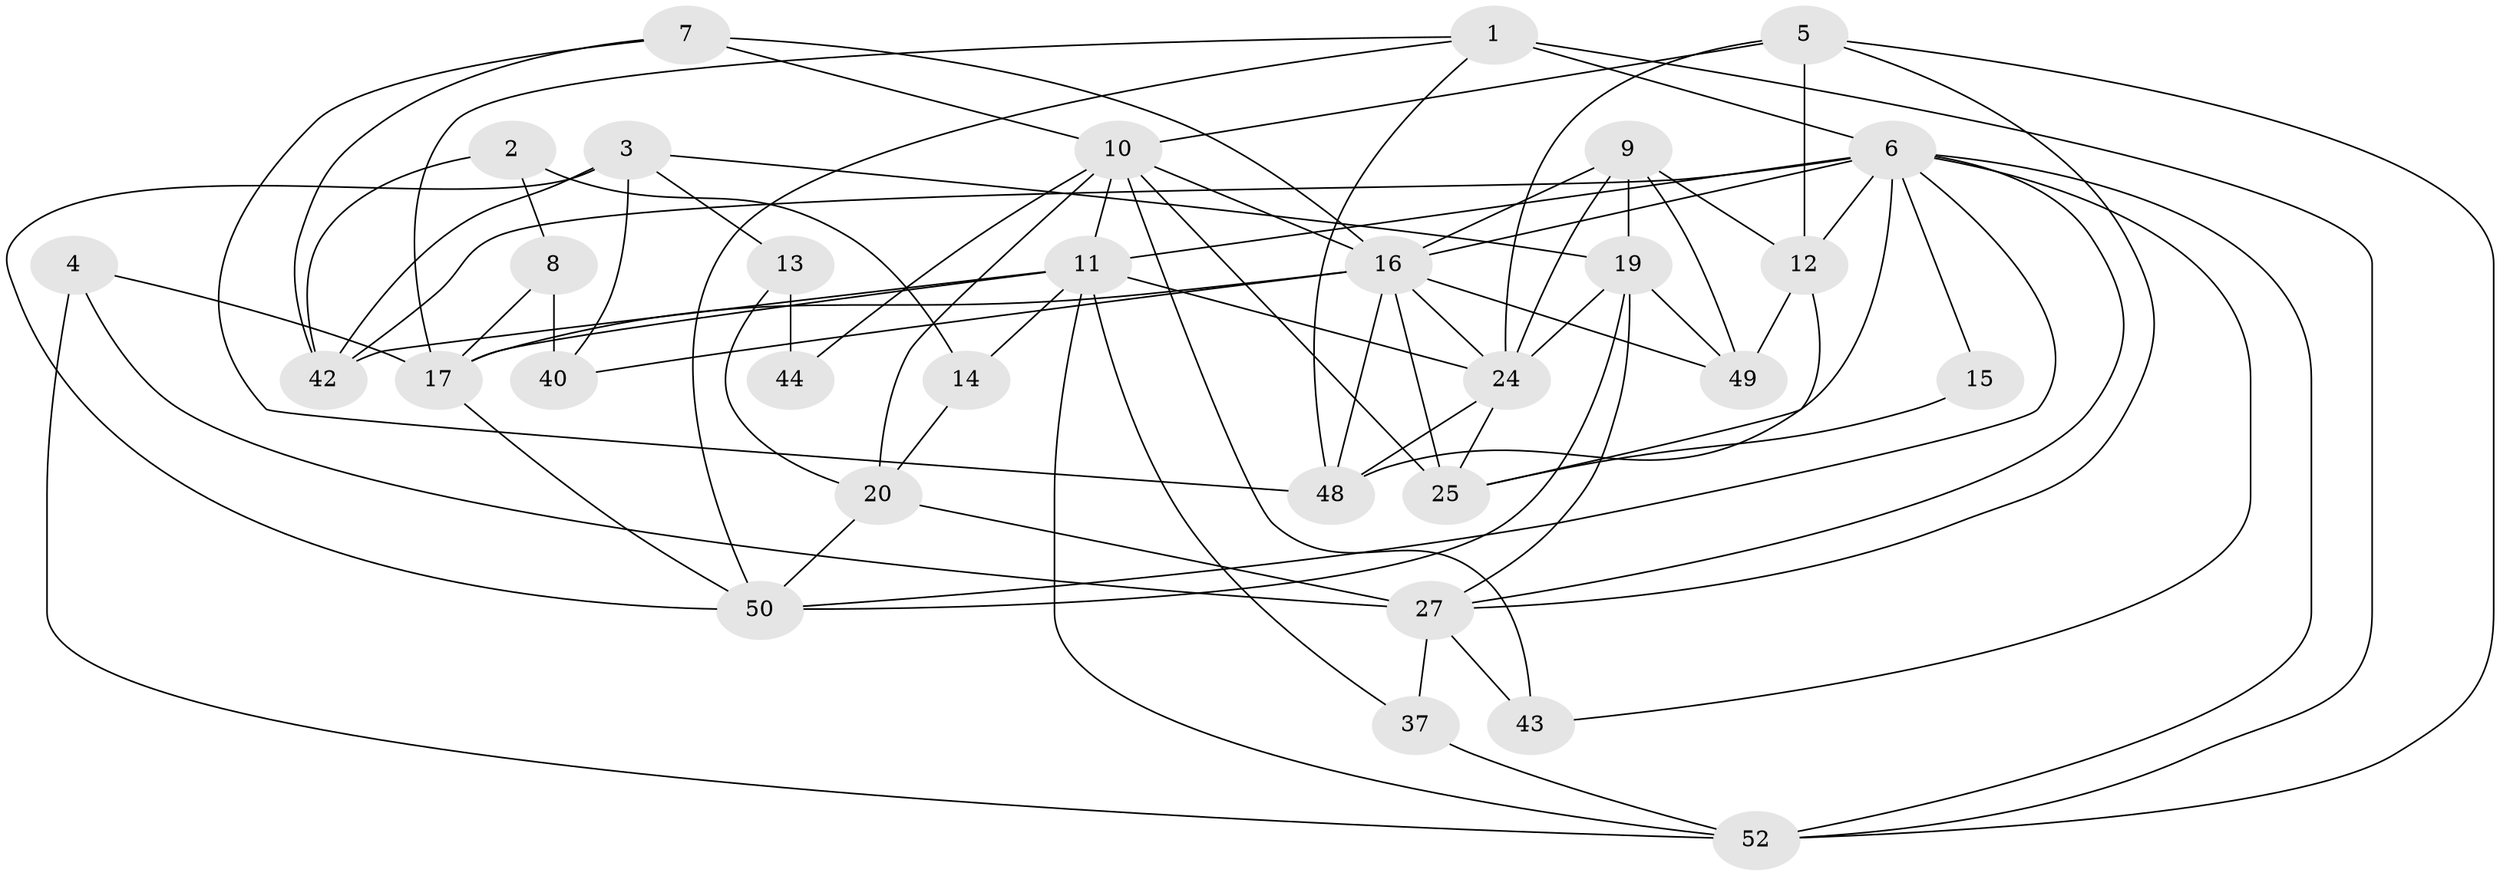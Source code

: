 // original degree distribution, {6: 0.1509433962264151, 3: 0.37735849056603776, 5: 0.20754716981132076, 4: 0.1509433962264151, 2: 0.09433962264150944, 7: 0.018867924528301886}
// Generated by graph-tools (version 1.1) at 2025/18/03/04/25 18:18:50]
// undirected, 31 vertices, 78 edges
graph export_dot {
graph [start="1"]
  node [color=gray90,style=filled];
  1;
  2;
  3 [super="+47"];
  4;
  5 [super="+45+51"];
  6 [super="+22+26+32"];
  7;
  8;
  9 [super="+18+29"];
  10 [super="+39"];
  11 [super="+21+31"];
  12;
  13;
  14;
  15;
  16 [super="+28+23"];
  17 [super="+35"];
  19 [super="+53"];
  20 [super="+38"];
  24 [super="+34"];
  25;
  27 [super="+33+41"];
  37;
  40;
  42;
  43;
  44;
  48;
  49;
  50;
  52;
  1 -- 48;
  1 -- 6 [weight=2];
  1 -- 17;
  1 -- 50;
  1 -- 52;
  2 -- 42;
  2 -- 14;
  2 -- 8;
  3 -- 50;
  3 -- 40 [weight=2];
  3 -- 42;
  3 -- 19;
  3 -- 13;
  4 -- 17;
  4 -- 52;
  4 -- 27;
  5 -- 52;
  5 -- 12;
  5 -- 24;
  5 -- 10;
  5 -- 27;
  6 -- 15;
  6 -- 11;
  6 -- 43;
  6 -- 48;
  6 -- 50;
  6 -- 52;
  6 -- 27 [weight=2];
  6 -- 42;
  6 -- 12;
  6 -- 16;
  7 -- 42;
  7 -- 16;
  7 -- 48;
  7 -- 10;
  8 -- 17;
  8 -- 40;
  9 -- 12;
  9 -- 16;
  9 -- 24;
  9 -- 19;
  9 -- 49;
  10 -- 43;
  10 -- 25;
  10 -- 20;
  10 -- 11;
  10 -- 44;
  10 -- 16;
  11 -- 52;
  11 -- 42;
  11 -- 17;
  11 -- 37;
  11 -- 24;
  11 -- 14;
  12 -- 49;
  12 -- 25;
  13 -- 20;
  13 -- 44;
  14 -- 20;
  15 -- 25;
  16 -- 25;
  16 -- 49;
  16 -- 24;
  16 -- 17;
  16 -- 40;
  16 -- 48;
  17 -- 50;
  19 -- 49;
  19 -- 27 [weight=2];
  19 -- 50;
  19 -- 24;
  20 -- 50;
  20 -- 27;
  24 -- 25;
  24 -- 48;
  27 -- 37;
  27 -- 43;
  37 -- 52;
}
